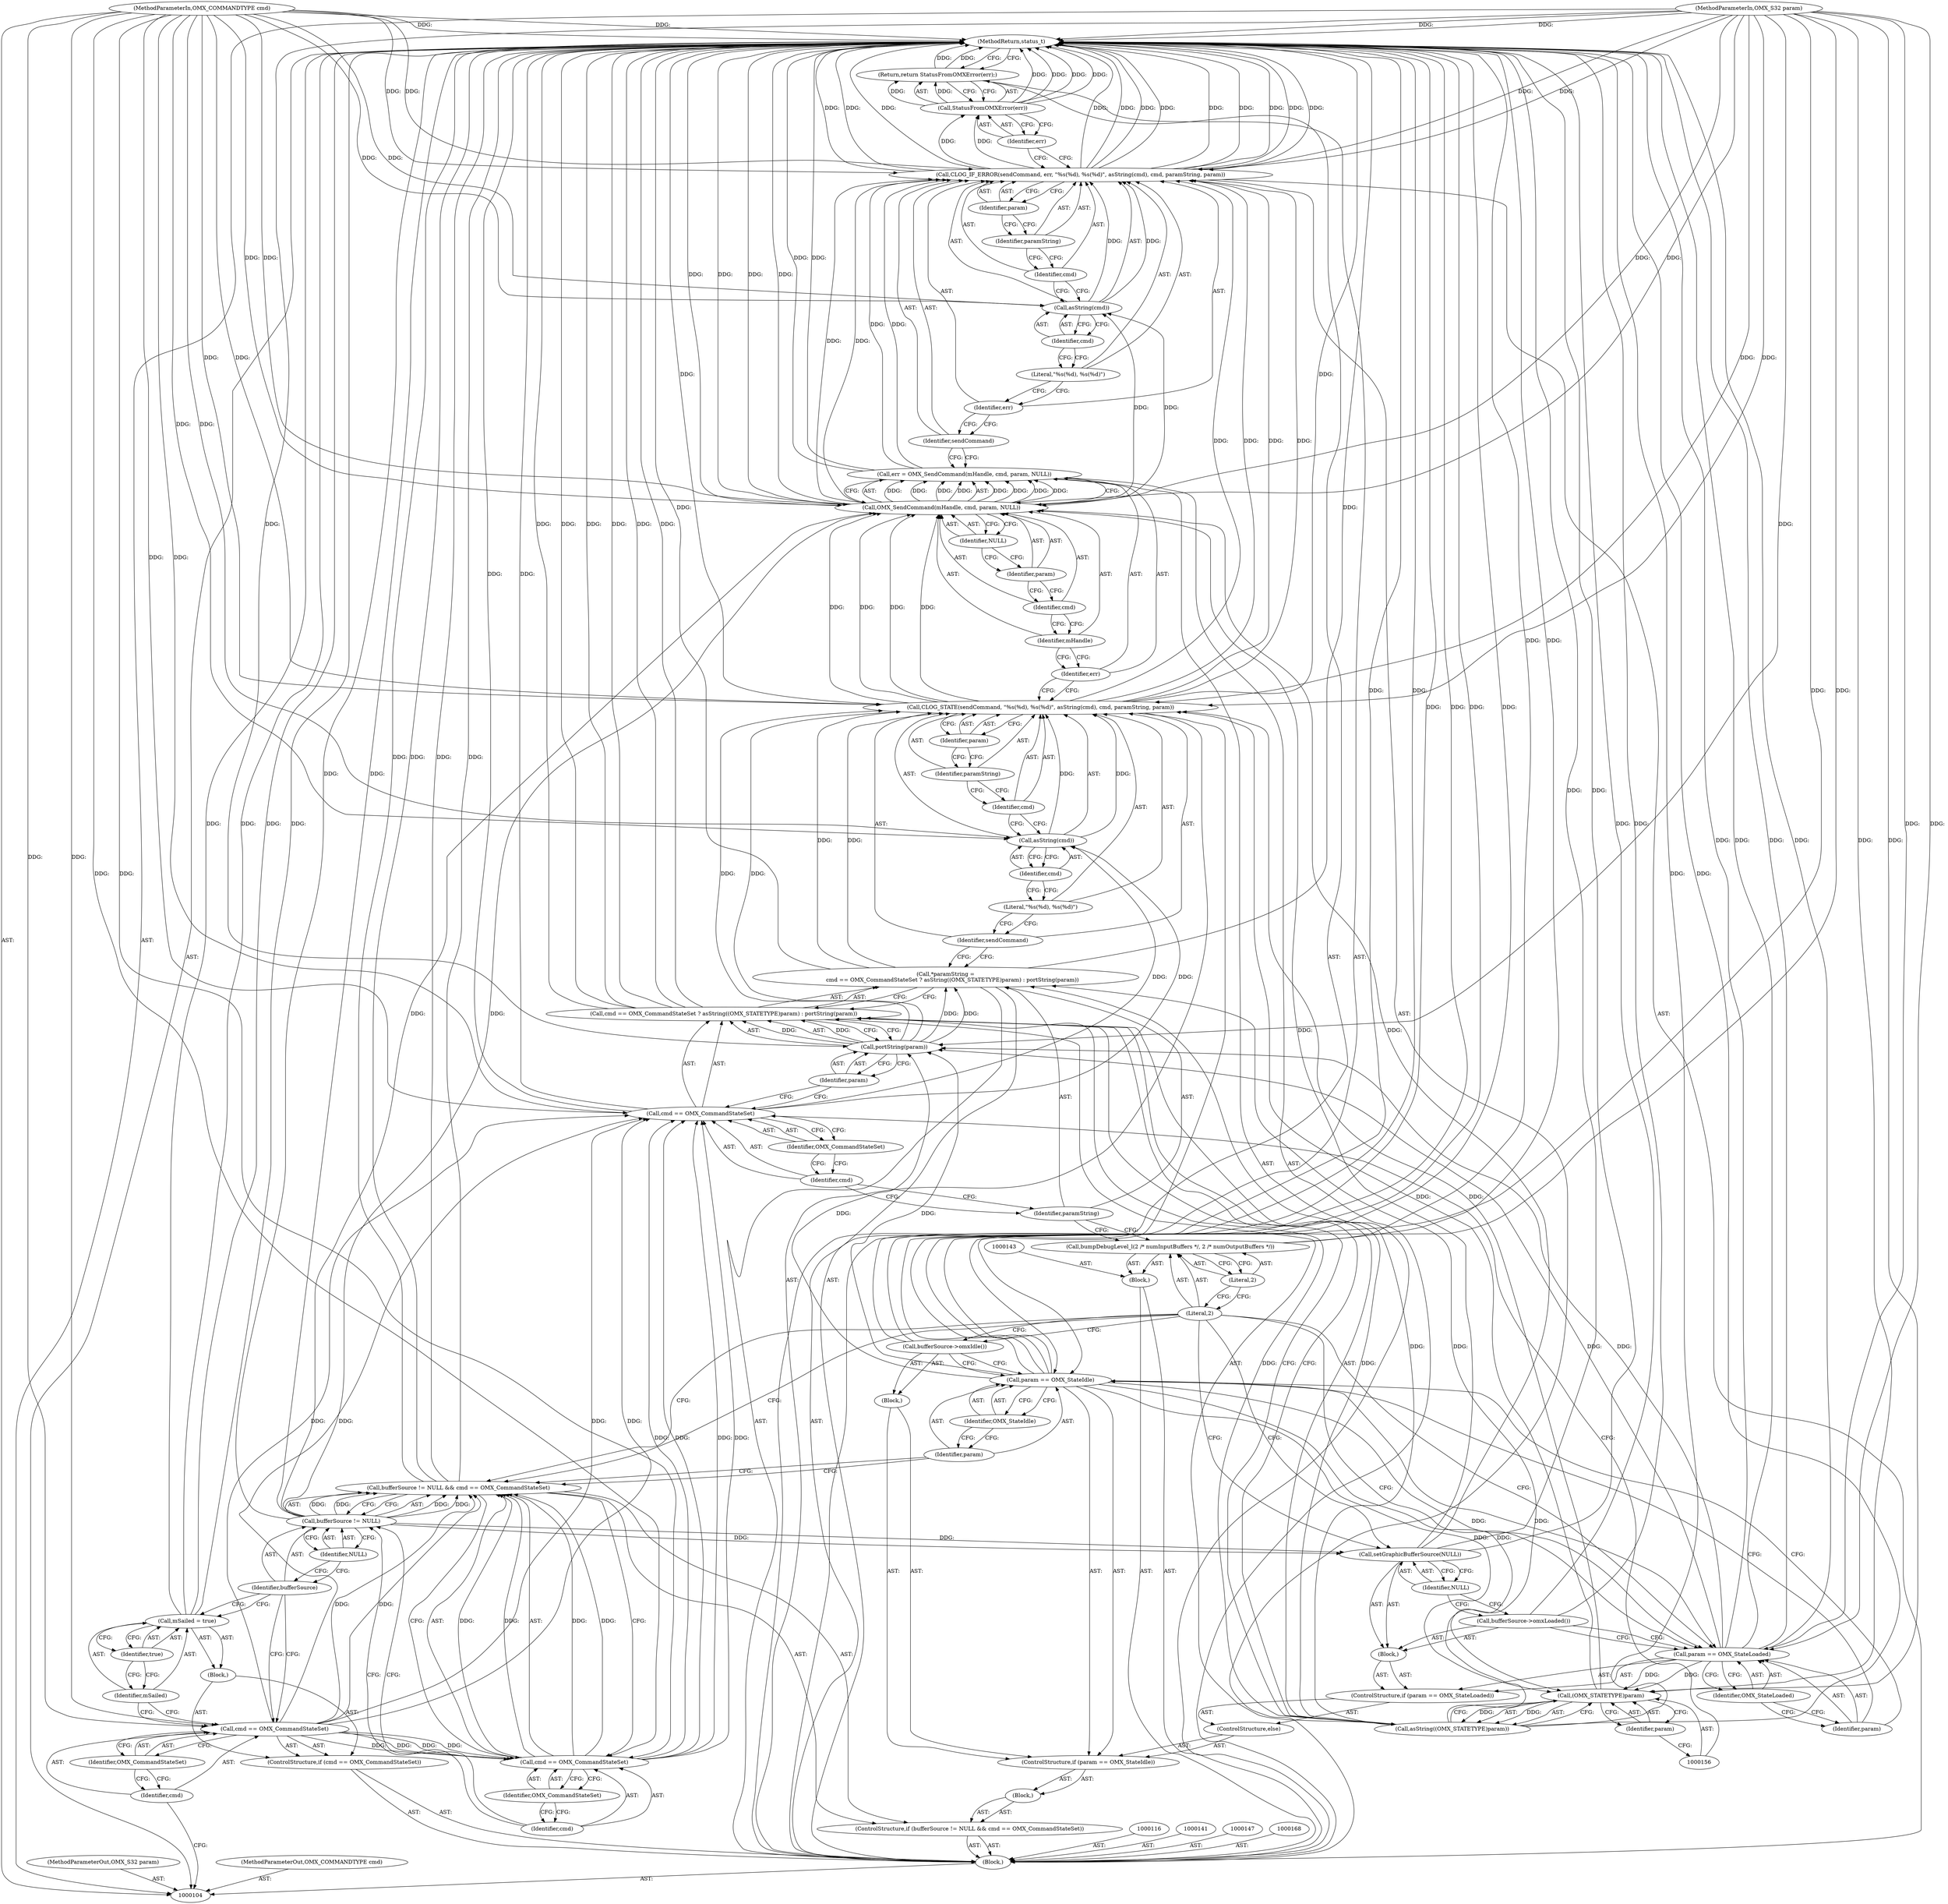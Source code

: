 digraph "0_Android_0f177948ae2640bfe4d70f8e4248e106406b3b0a_12" {
"1000188" [label="(MethodReturn,status_t)"];
"1000127" [label="(Call,param == OMX_StateIdle)"];
"1000128" [label="(Identifier,param)"];
"1000129" [label="(Identifier,OMX_StateIdle)"];
"1000130" [label="(Block,)"];
"1000126" [label="(ControlStructure,if (param == OMX_StateIdle))"];
"1000131" [label="(Call,bufferSource->omxIdle())"];
"1000134" [label="(Call,param == OMX_StateLoaded)"];
"1000135" [label="(Identifier,param)"];
"1000136" [label="(Identifier,OMX_StateLoaded)"];
"1000132" [label="(ControlStructure,else)"];
"1000137" [label="(Block,)"];
"1000133" [label="(ControlStructure,if (param == OMX_StateLoaded))"];
"1000138" [label="(Call,bufferSource->omxLoaded())"];
"1000139" [label="(Call,setGraphicBufferSource(NULL))"];
"1000140" [label="(Identifier,NULL)"];
"1000106" [label="(MethodParameterIn,OMX_S32 param)"];
"1000286" [label="(MethodParameterOut,OMX_S32 param)"];
"1000107" [label="(Block,)"];
"1000105" [label="(MethodParameterIn,OMX_COMMANDTYPE cmd)"];
"1000285" [label="(MethodParameterOut,OMX_COMMANDTYPE cmd)"];
"1000142" [label="(Block,)"];
"1000145" [label="(Literal,2)"];
"1000146" [label="(Literal,2)"];
"1000144" [label="(Call,bumpDebugLevel_l(2 /* numInputBuffers */, 2 /* numOutputBuffers */))"];
"1000148" [label="(Call,*paramString =\n        cmd == OMX_CommandStateSet ? asString((OMX_STATETYPE)param) : portString(param))"];
"1000149" [label="(Identifier,paramString)"];
"1000153" [label="(Identifier,OMX_CommandStateSet)"];
"1000154" [label="(Call,asString((OMX_STATETYPE)param))"];
"1000155" [label="(Call,(OMX_STATETYPE)param)"];
"1000157" [label="(Identifier,param)"];
"1000158" [label="(Call,portString(param))"];
"1000150" [label="(Call,cmd == OMX_CommandStateSet ? asString((OMX_STATETYPE)param) : portString(param))"];
"1000151" [label="(Call,cmd == OMX_CommandStateSet)"];
"1000152" [label="(Identifier,cmd)"];
"1000159" [label="(Identifier,param)"];
"1000161" [label="(Identifier,sendCommand)"];
"1000162" [label="(Literal,\"%s(%d), %s(%d)\")"];
"1000160" [label="(Call,CLOG_STATE(sendCommand, \"%s(%d), %s(%d)\", asString(cmd), cmd, paramString, param))"];
"1000163" [label="(Call,asString(cmd))"];
"1000164" [label="(Identifier,cmd)"];
"1000165" [label="(Identifier,cmd)"];
"1000166" [label="(Identifier,paramString)"];
"1000167" [label="(Identifier,param)"];
"1000169" [label="(Call,err = OMX_SendCommand(mHandle, cmd, param, NULL))"];
"1000170" [label="(Identifier,err)"];
"1000171" [label="(Call,OMX_SendCommand(mHandle, cmd, param, NULL))"];
"1000172" [label="(Identifier,mHandle)"];
"1000173" [label="(Identifier,cmd)"];
"1000174" [label="(Identifier,param)"];
"1000175" [label="(Identifier,NULL)"];
"1000111" [label="(Identifier,OMX_CommandStateSet)"];
"1000112" [label="(Block,)"];
"1000108" [label="(ControlStructure,if (cmd == OMX_CommandStateSet))"];
"1000109" [label="(Call,cmd == OMX_CommandStateSet)"];
"1000110" [label="(Identifier,cmd)"];
"1000177" [label="(Identifier,sendCommand)"];
"1000178" [label="(Identifier,err)"];
"1000179" [label="(Literal,\"%s(%d), %s(%d)\")"];
"1000176" [label="(Call,CLOG_IF_ERROR(sendCommand, err, \"%s(%d), %s(%d)\", asString(cmd), cmd, paramString, param))"];
"1000180" [label="(Call,asString(cmd))"];
"1000181" [label="(Identifier,cmd)"];
"1000182" [label="(Identifier,cmd)"];
"1000183" [label="(Identifier,paramString)"];
"1000184" [label="(Identifier,param)"];
"1000186" [label="(Call,StatusFromOMXError(err))"];
"1000187" [label="(Identifier,err)"];
"1000185" [label="(Return,return StatusFromOMXError(err);)"];
"1000115" [label="(Identifier,true)"];
"1000113" [label="(Call,mSailed = true)"];
"1000114" [label="(Identifier,mSailed)"];
"1000121" [label="(Identifier,NULL)"];
"1000122" [label="(Call,cmd == OMX_CommandStateSet)"];
"1000123" [label="(Identifier,cmd)"];
"1000124" [label="(Identifier,OMX_CommandStateSet)"];
"1000117" [label="(ControlStructure,if (bufferSource != NULL && cmd == OMX_CommandStateSet))"];
"1000125" [label="(Block,)"];
"1000118" [label="(Call,bufferSource != NULL && cmd == OMX_CommandStateSet)"];
"1000119" [label="(Call,bufferSource != NULL)"];
"1000120" [label="(Identifier,bufferSource)"];
"1000188" -> "1000104"  [label="AST: "];
"1000188" -> "1000185"  [label="CFG: "];
"1000176" -> "1000188"  [label="DDG: "];
"1000176" -> "1000188"  [label="DDG: "];
"1000176" -> "1000188"  [label="DDG: "];
"1000176" -> "1000188"  [label="DDG: "];
"1000176" -> "1000188"  [label="DDG: "];
"1000176" -> "1000188"  [label="DDG: "];
"1000186" -> "1000188"  [label="DDG: "];
"1000186" -> "1000188"  [label="DDG: "];
"1000150" -> "1000188"  [label="DDG: "];
"1000150" -> "1000188"  [label="DDG: "];
"1000150" -> "1000188"  [label="DDG: "];
"1000105" -> "1000188"  [label="DDG: "];
"1000139" -> "1000188"  [label="DDG: "];
"1000118" -> "1000188"  [label="DDG: "];
"1000118" -> "1000188"  [label="DDG: "];
"1000138" -> "1000188"  [label="DDG: "];
"1000131" -> "1000188"  [label="DDG: "];
"1000171" -> "1000188"  [label="DDG: "];
"1000171" -> "1000188"  [label="DDG: "];
"1000113" -> "1000188"  [label="DDG: "];
"1000113" -> "1000188"  [label="DDG: "];
"1000160" -> "1000188"  [label="DDG: "];
"1000127" -> "1000188"  [label="DDG: "];
"1000127" -> "1000188"  [label="DDG: "];
"1000154" -> "1000188"  [label="DDG: "];
"1000144" -> "1000188"  [label="DDG: "];
"1000134" -> "1000188"  [label="DDG: "];
"1000134" -> "1000188"  [label="DDG: "];
"1000151" -> "1000188"  [label="DDG: "];
"1000119" -> "1000188"  [label="DDG: "];
"1000169" -> "1000188"  [label="DDG: "];
"1000148" -> "1000188"  [label="DDG: "];
"1000106" -> "1000188"  [label="DDG: "];
"1000185" -> "1000188"  [label="DDG: "];
"1000127" -> "1000126"  [label="AST: "];
"1000127" -> "1000129"  [label="CFG: "];
"1000128" -> "1000127"  [label="AST: "];
"1000129" -> "1000127"  [label="AST: "];
"1000131" -> "1000127"  [label="CFG: "];
"1000135" -> "1000127"  [label="CFG: "];
"1000127" -> "1000188"  [label="DDG: "];
"1000127" -> "1000188"  [label="DDG: "];
"1000106" -> "1000127"  [label="DDG: "];
"1000127" -> "1000134"  [label="DDG: "];
"1000127" -> "1000155"  [label="DDG: "];
"1000127" -> "1000158"  [label="DDG: "];
"1000128" -> "1000127"  [label="AST: "];
"1000128" -> "1000118"  [label="CFG: "];
"1000129" -> "1000128"  [label="CFG: "];
"1000129" -> "1000127"  [label="AST: "];
"1000129" -> "1000128"  [label="CFG: "];
"1000127" -> "1000129"  [label="CFG: "];
"1000130" -> "1000126"  [label="AST: "];
"1000131" -> "1000130"  [label="AST: "];
"1000126" -> "1000125"  [label="AST: "];
"1000127" -> "1000126"  [label="AST: "];
"1000130" -> "1000126"  [label="AST: "];
"1000132" -> "1000126"  [label="AST: "];
"1000131" -> "1000130"  [label="AST: "];
"1000131" -> "1000127"  [label="CFG: "];
"1000145" -> "1000131"  [label="CFG: "];
"1000131" -> "1000188"  [label="DDG: "];
"1000134" -> "1000133"  [label="AST: "];
"1000134" -> "1000136"  [label="CFG: "];
"1000135" -> "1000134"  [label="AST: "];
"1000136" -> "1000134"  [label="AST: "];
"1000138" -> "1000134"  [label="CFG: "];
"1000145" -> "1000134"  [label="CFG: "];
"1000134" -> "1000188"  [label="DDG: "];
"1000134" -> "1000188"  [label="DDG: "];
"1000127" -> "1000134"  [label="DDG: "];
"1000106" -> "1000134"  [label="DDG: "];
"1000134" -> "1000155"  [label="DDG: "];
"1000134" -> "1000158"  [label="DDG: "];
"1000135" -> "1000134"  [label="AST: "];
"1000135" -> "1000127"  [label="CFG: "];
"1000136" -> "1000135"  [label="CFG: "];
"1000136" -> "1000134"  [label="AST: "];
"1000136" -> "1000135"  [label="CFG: "];
"1000134" -> "1000136"  [label="CFG: "];
"1000132" -> "1000126"  [label="AST: "];
"1000133" -> "1000132"  [label="AST: "];
"1000137" -> "1000133"  [label="AST: "];
"1000138" -> "1000137"  [label="AST: "];
"1000139" -> "1000137"  [label="AST: "];
"1000133" -> "1000132"  [label="AST: "];
"1000134" -> "1000133"  [label="AST: "];
"1000137" -> "1000133"  [label="AST: "];
"1000138" -> "1000137"  [label="AST: "];
"1000138" -> "1000134"  [label="CFG: "];
"1000140" -> "1000138"  [label="CFG: "];
"1000138" -> "1000188"  [label="DDG: "];
"1000139" -> "1000137"  [label="AST: "];
"1000139" -> "1000140"  [label="CFG: "];
"1000140" -> "1000139"  [label="AST: "];
"1000145" -> "1000139"  [label="CFG: "];
"1000139" -> "1000188"  [label="DDG: "];
"1000119" -> "1000139"  [label="DDG: "];
"1000139" -> "1000171"  [label="DDG: "];
"1000140" -> "1000139"  [label="AST: "];
"1000140" -> "1000138"  [label="CFG: "];
"1000139" -> "1000140"  [label="CFG: "];
"1000106" -> "1000104"  [label="AST: "];
"1000106" -> "1000188"  [label="DDG: "];
"1000106" -> "1000127"  [label="DDG: "];
"1000106" -> "1000134"  [label="DDG: "];
"1000106" -> "1000155"  [label="DDG: "];
"1000106" -> "1000158"  [label="DDG: "];
"1000106" -> "1000160"  [label="DDG: "];
"1000106" -> "1000171"  [label="DDG: "];
"1000106" -> "1000176"  [label="DDG: "];
"1000286" -> "1000104"  [label="AST: "];
"1000107" -> "1000104"  [label="AST: "];
"1000108" -> "1000107"  [label="AST: "];
"1000116" -> "1000107"  [label="AST: "];
"1000117" -> "1000107"  [label="AST: "];
"1000141" -> "1000107"  [label="AST: "];
"1000142" -> "1000107"  [label="AST: "];
"1000147" -> "1000107"  [label="AST: "];
"1000148" -> "1000107"  [label="AST: "];
"1000160" -> "1000107"  [label="AST: "];
"1000168" -> "1000107"  [label="AST: "];
"1000169" -> "1000107"  [label="AST: "];
"1000176" -> "1000107"  [label="AST: "];
"1000185" -> "1000107"  [label="AST: "];
"1000105" -> "1000104"  [label="AST: "];
"1000105" -> "1000188"  [label="DDG: "];
"1000105" -> "1000109"  [label="DDG: "];
"1000105" -> "1000122"  [label="DDG: "];
"1000105" -> "1000151"  [label="DDG: "];
"1000105" -> "1000163"  [label="DDG: "];
"1000105" -> "1000160"  [label="DDG: "];
"1000105" -> "1000171"  [label="DDG: "];
"1000105" -> "1000180"  [label="DDG: "];
"1000105" -> "1000176"  [label="DDG: "];
"1000285" -> "1000104"  [label="AST: "];
"1000142" -> "1000107"  [label="AST: "];
"1000143" -> "1000142"  [label="AST: "];
"1000144" -> "1000142"  [label="AST: "];
"1000145" -> "1000144"  [label="AST: "];
"1000145" -> "1000131"  [label="CFG: "];
"1000145" -> "1000139"  [label="CFG: "];
"1000145" -> "1000134"  [label="CFG: "];
"1000145" -> "1000118"  [label="CFG: "];
"1000146" -> "1000145"  [label="CFG: "];
"1000146" -> "1000144"  [label="AST: "];
"1000146" -> "1000145"  [label="CFG: "];
"1000144" -> "1000146"  [label="CFG: "];
"1000144" -> "1000142"  [label="AST: "];
"1000144" -> "1000146"  [label="CFG: "];
"1000145" -> "1000144"  [label="AST: "];
"1000146" -> "1000144"  [label="AST: "];
"1000149" -> "1000144"  [label="CFG: "];
"1000144" -> "1000188"  [label="DDG: "];
"1000148" -> "1000107"  [label="AST: "];
"1000148" -> "1000150"  [label="CFG: "];
"1000149" -> "1000148"  [label="AST: "];
"1000150" -> "1000148"  [label="AST: "];
"1000161" -> "1000148"  [label="CFG: "];
"1000148" -> "1000188"  [label="DDG: "];
"1000154" -> "1000148"  [label="DDG: "];
"1000158" -> "1000148"  [label="DDG: "];
"1000148" -> "1000160"  [label="DDG: "];
"1000149" -> "1000148"  [label="AST: "];
"1000149" -> "1000144"  [label="CFG: "];
"1000152" -> "1000149"  [label="CFG: "];
"1000153" -> "1000151"  [label="AST: "];
"1000153" -> "1000152"  [label="CFG: "];
"1000151" -> "1000153"  [label="CFG: "];
"1000154" -> "1000150"  [label="AST: "];
"1000154" -> "1000155"  [label="CFG: "];
"1000155" -> "1000154"  [label="AST: "];
"1000150" -> "1000154"  [label="CFG: "];
"1000154" -> "1000188"  [label="DDG: "];
"1000154" -> "1000148"  [label="DDG: "];
"1000154" -> "1000150"  [label="DDG: "];
"1000155" -> "1000154"  [label="DDG: "];
"1000155" -> "1000154"  [label="AST: "];
"1000155" -> "1000157"  [label="CFG: "];
"1000156" -> "1000155"  [label="AST: "];
"1000157" -> "1000155"  [label="AST: "];
"1000154" -> "1000155"  [label="CFG: "];
"1000155" -> "1000154"  [label="DDG: "];
"1000134" -> "1000155"  [label="DDG: "];
"1000127" -> "1000155"  [label="DDG: "];
"1000106" -> "1000155"  [label="DDG: "];
"1000155" -> "1000160"  [label="DDG: "];
"1000157" -> "1000155"  [label="AST: "];
"1000157" -> "1000156"  [label="CFG: "];
"1000155" -> "1000157"  [label="CFG: "];
"1000158" -> "1000150"  [label="AST: "];
"1000158" -> "1000159"  [label="CFG: "];
"1000159" -> "1000158"  [label="AST: "];
"1000150" -> "1000158"  [label="CFG: "];
"1000158" -> "1000148"  [label="DDG: "];
"1000158" -> "1000150"  [label="DDG: "];
"1000134" -> "1000158"  [label="DDG: "];
"1000127" -> "1000158"  [label="DDG: "];
"1000106" -> "1000158"  [label="DDG: "];
"1000158" -> "1000160"  [label="DDG: "];
"1000150" -> "1000148"  [label="AST: "];
"1000150" -> "1000154"  [label="CFG: "];
"1000150" -> "1000158"  [label="CFG: "];
"1000151" -> "1000150"  [label="AST: "];
"1000154" -> "1000150"  [label="AST: "];
"1000158" -> "1000150"  [label="AST: "];
"1000148" -> "1000150"  [label="CFG: "];
"1000150" -> "1000188"  [label="DDG: "];
"1000150" -> "1000188"  [label="DDG: "];
"1000150" -> "1000188"  [label="DDG: "];
"1000154" -> "1000150"  [label="DDG: "];
"1000158" -> "1000150"  [label="DDG: "];
"1000151" -> "1000150"  [label="AST: "];
"1000151" -> "1000153"  [label="CFG: "];
"1000152" -> "1000151"  [label="AST: "];
"1000153" -> "1000151"  [label="AST: "];
"1000156" -> "1000151"  [label="CFG: "];
"1000159" -> "1000151"  [label="CFG: "];
"1000151" -> "1000188"  [label="DDG: "];
"1000122" -> "1000151"  [label="DDG: "];
"1000122" -> "1000151"  [label="DDG: "];
"1000109" -> "1000151"  [label="DDG: "];
"1000109" -> "1000151"  [label="DDG: "];
"1000105" -> "1000151"  [label="DDG: "];
"1000151" -> "1000163"  [label="DDG: "];
"1000152" -> "1000151"  [label="AST: "];
"1000152" -> "1000149"  [label="CFG: "];
"1000153" -> "1000152"  [label="CFG: "];
"1000159" -> "1000158"  [label="AST: "];
"1000159" -> "1000151"  [label="CFG: "];
"1000158" -> "1000159"  [label="CFG: "];
"1000161" -> "1000160"  [label="AST: "];
"1000161" -> "1000148"  [label="CFG: "];
"1000162" -> "1000161"  [label="CFG: "];
"1000162" -> "1000160"  [label="AST: "];
"1000162" -> "1000161"  [label="CFG: "];
"1000164" -> "1000162"  [label="CFG: "];
"1000160" -> "1000107"  [label="AST: "];
"1000160" -> "1000167"  [label="CFG: "];
"1000161" -> "1000160"  [label="AST: "];
"1000162" -> "1000160"  [label="AST: "];
"1000163" -> "1000160"  [label="AST: "];
"1000165" -> "1000160"  [label="AST: "];
"1000166" -> "1000160"  [label="AST: "];
"1000167" -> "1000160"  [label="AST: "];
"1000170" -> "1000160"  [label="CFG: "];
"1000160" -> "1000188"  [label="DDG: "];
"1000163" -> "1000160"  [label="DDG: "];
"1000105" -> "1000160"  [label="DDG: "];
"1000148" -> "1000160"  [label="DDG: "];
"1000158" -> "1000160"  [label="DDG: "];
"1000155" -> "1000160"  [label="DDG: "];
"1000106" -> "1000160"  [label="DDG: "];
"1000160" -> "1000171"  [label="DDG: "];
"1000160" -> "1000171"  [label="DDG: "];
"1000160" -> "1000176"  [label="DDG: "];
"1000160" -> "1000176"  [label="DDG: "];
"1000163" -> "1000160"  [label="AST: "];
"1000163" -> "1000164"  [label="CFG: "];
"1000164" -> "1000163"  [label="AST: "];
"1000165" -> "1000163"  [label="CFG: "];
"1000163" -> "1000160"  [label="DDG: "];
"1000151" -> "1000163"  [label="DDG: "];
"1000105" -> "1000163"  [label="DDG: "];
"1000164" -> "1000163"  [label="AST: "];
"1000164" -> "1000162"  [label="CFG: "];
"1000163" -> "1000164"  [label="CFG: "];
"1000165" -> "1000160"  [label="AST: "];
"1000165" -> "1000163"  [label="CFG: "];
"1000166" -> "1000165"  [label="CFG: "];
"1000166" -> "1000160"  [label="AST: "];
"1000166" -> "1000165"  [label="CFG: "];
"1000167" -> "1000166"  [label="CFG: "];
"1000167" -> "1000160"  [label="AST: "];
"1000167" -> "1000166"  [label="CFG: "];
"1000160" -> "1000167"  [label="CFG: "];
"1000169" -> "1000107"  [label="AST: "];
"1000169" -> "1000171"  [label="CFG: "];
"1000170" -> "1000169"  [label="AST: "];
"1000171" -> "1000169"  [label="AST: "];
"1000177" -> "1000169"  [label="CFG: "];
"1000169" -> "1000188"  [label="DDG: "];
"1000171" -> "1000169"  [label="DDG: "];
"1000171" -> "1000169"  [label="DDG: "];
"1000171" -> "1000169"  [label="DDG: "];
"1000171" -> "1000169"  [label="DDG: "];
"1000169" -> "1000176"  [label="DDG: "];
"1000170" -> "1000169"  [label="AST: "];
"1000170" -> "1000160"  [label="CFG: "];
"1000172" -> "1000170"  [label="CFG: "];
"1000171" -> "1000169"  [label="AST: "];
"1000171" -> "1000175"  [label="CFG: "];
"1000172" -> "1000171"  [label="AST: "];
"1000173" -> "1000171"  [label="AST: "];
"1000174" -> "1000171"  [label="AST: "];
"1000175" -> "1000171"  [label="AST: "];
"1000169" -> "1000171"  [label="CFG: "];
"1000171" -> "1000188"  [label="DDG: "];
"1000171" -> "1000188"  [label="DDG: "];
"1000171" -> "1000169"  [label="DDG: "];
"1000171" -> "1000169"  [label="DDG: "];
"1000171" -> "1000169"  [label="DDG: "];
"1000171" -> "1000169"  [label="DDG: "];
"1000160" -> "1000171"  [label="DDG: "];
"1000160" -> "1000171"  [label="DDG: "];
"1000105" -> "1000171"  [label="DDG: "];
"1000106" -> "1000171"  [label="DDG: "];
"1000139" -> "1000171"  [label="DDG: "];
"1000119" -> "1000171"  [label="DDG: "];
"1000171" -> "1000180"  [label="DDG: "];
"1000171" -> "1000176"  [label="DDG: "];
"1000172" -> "1000171"  [label="AST: "];
"1000172" -> "1000170"  [label="CFG: "];
"1000173" -> "1000172"  [label="CFG: "];
"1000173" -> "1000171"  [label="AST: "];
"1000173" -> "1000172"  [label="CFG: "];
"1000174" -> "1000173"  [label="CFG: "];
"1000174" -> "1000171"  [label="AST: "];
"1000174" -> "1000173"  [label="CFG: "];
"1000175" -> "1000174"  [label="CFG: "];
"1000175" -> "1000171"  [label="AST: "];
"1000175" -> "1000174"  [label="CFG: "];
"1000171" -> "1000175"  [label="CFG: "];
"1000111" -> "1000109"  [label="AST: "];
"1000111" -> "1000110"  [label="CFG: "];
"1000109" -> "1000111"  [label="CFG: "];
"1000112" -> "1000108"  [label="AST: "];
"1000113" -> "1000112"  [label="AST: "];
"1000108" -> "1000107"  [label="AST: "];
"1000109" -> "1000108"  [label="AST: "];
"1000112" -> "1000108"  [label="AST: "];
"1000109" -> "1000108"  [label="AST: "];
"1000109" -> "1000111"  [label="CFG: "];
"1000110" -> "1000109"  [label="AST: "];
"1000111" -> "1000109"  [label="AST: "];
"1000114" -> "1000109"  [label="CFG: "];
"1000120" -> "1000109"  [label="CFG: "];
"1000105" -> "1000109"  [label="DDG: "];
"1000109" -> "1000118"  [label="DDG: "];
"1000109" -> "1000122"  [label="DDG: "];
"1000109" -> "1000122"  [label="DDG: "];
"1000109" -> "1000151"  [label="DDG: "];
"1000109" -> "1000151"  [label="DDG: "];
"1000110" -> "1000109"  [label="AST: "];
"1000110" -> "1000104"  [label="CFG: "];
"1000111" -> "1000110"  [label="CFG: "];
"1000177" -> "1000176"  [label="AST: "];
"1000177" -> "1000169"  [label="CFG: "];
"1000178" -> "1000177"  [label="CFG: "];
"1000178" -> "1000176"  [label="AST: "];
"1000178" -> "1000177"  [label="CFG: "];
"1000179" -> "1000178"  [label="CFG: "];
"1000179" -> "1000176"  [label="AST: "];
"1000179" -> "1000178"  [label="CFG: "];
"1000181" -> "1000179"  [label="CFG: "];
"1000176" -> "1000107"  [label="AST: "];
"1000176" -> "1000184"  [label="CFG: "];
"1000177" -> "1000176"  [label="AST: "];
"1000178" -> "1000176"  [label="AST: "];
"1000179" -> "1000176"  [label="AST: "];
"1000180" -> "1000176"  [label="AST: "];
"1000182" -> "1000176"  [label="AST: "];
"1000183" -> "1000176"  [label="AST: "];
"1000184" -> "1000176"  [label="AST: "];
"1000187" -> "1000176"  [label="CFG: "];
"1000176" -> "1000188"  [label="DDG: "];
"1000176" -> "1000188"  [label="DDG: "];
"1000176" -> "1000188"  [label="DDG: "];
"1000176" -> "1000188"  [label="DDG: "];
"1000176" -> "1000188"  [label="DDG: "];
"1000176" -> "1000188"  [label="DDG: "];
"1000160" -> "1000176"  [label="DDG: "];
"1000160" -> "1000176"  [label="DDG: "];
"1000169" -> "1000176"  [label="DDG: "];
"1000180" -> "1000176"  [label="DDG: "];
"1000105" -> "1000176"  [label="DDG: "];
"1000171" -> "1000176"  [label="DDG: "];
"1000106" -> "1000176"  [label="DDG: "];
"1000176" -> "1000186"  [label="DDG: "];
"1000180" -> "1000176"  [label="AST: "];
"1000180" -> "1000181"  [label="CFG: "];
"1000181" -> "1000180"  [label="AST: "];
"1000182" -> "1000180"  [label="CFG: "];
"1000180" -> "1000176"  [label="DDG: "];
"1000171" -> "1000180"  [label="DDG: "];
"1000105" -> "1000180"  [label="DDG: "];
"1000181" -> "1000180"  [label="AST: "];
"1000181" -> "1000179"  [label="CFG: "];
"1000180" -> "1000181"  [label="CFG: "];
"1000182" -> "1000176"  [label="AST: "];
"1000182" -> "1000180"  [label="CFG: "];
"1000183" -> "1000182"  [label="CFG: "];
"1000183" -> "1000176"  [label="AST: "];
"1000183" -> "1000182"  [label="CFG: "];
"1000184" -> "1000183"  [label="CFG: "];
"1000184" -> "1000176"  [label="AST: "];
"1000184" -> "1000183"  [label="CFG: "];
"1000176" -> "1000184"  [label="CFG: "];
"1000186" -> "1000185"  [label="AST: "];
"1000186" -> "1000187"  [label="CFG: "];
"1000187" -> "1000186"  [label="AST: "];
"1000185" -> "1000186"  [label="CFG: "];
"1000186" -> "1000188"  [label="DDG: "];
"1000186" -> "1000188"  [label="DDG: "];
"1000186" -> "1000185"  [label="DDG: "];
"1000176" -> "1000186"  [label="DDG: "];
"1000187" -> "1000186"  [label="AST: "];
"1000187" -> "1000176"  [label="CFG: "];
"1000186" -> "1000187"  [label="CFG: "];
"1000185" -> "1000107"  [label="AST: "];
"1000185" -> "1000186"  [label="CFG: "];
"1000186" -> "1000185"  [label="AST: "];
"1000188" -> "1000185"  [label="CFG: "];
"1000185" -> "1000188"  [label="DDG: "];
"1000186" -> "1000185"  [label="DDG: "];
"1000115" -> "1000113"  [label="AST: "];
"1000115" -> "1000114"  [label="CFG: "];
"1000113" -> "1000115"  [label="CFG: "];
"1000113" -> "1000112"  [label="AST: "];
"1000113" -> "1000115"  [label="CFG: "];
"1000114" -> "1000113"  [label="AST: "];
"1000115" -> "1000113"  [label="AST: "];
"1000120" -> "1000113"  [label="CFG: "];
"1000113" -> "1000188"  [label="DDG: "];
"1000113" -> "1000188"  [label="DDG: "];
"1000114" -> "1000113"  [label="AST: "];
"1000114" -> "1000109"  [label="CFG: "];
"1000115" -> "1000114"  [label="CFG: "];
"1000121" -> "1000119"  [label="AST: "];
"1000121" -> "1000120"  [label="CFG: "];
"1000119" -> "1000121"  [label="CFG: "];
"1000122" -> "1000118"  [label="AST: "];
"1000122" -> "1000124"  [label="CFG: "];
"1000123" -> "1000122"  [label="AST: "];
"1000124" -> "1000122"  [label="AST: "];
"1000118" -> "1000122"  [label="CFG: "];
"1000122" -> "1000118"  [label="DDG: "];
"1000122" -> "1000118"  [label="DDG: "];
"1000109" -> "1000122"  [label="DDG: "];
"1000109" -> "1000122"  [label="DDG: "];
"1000105" -> "1000122"  [label="DDG: "];
"1000122" -> "1000151"  [label="DDG: "];
"1000122" -> "1000151"  [label="DDG: "];
"1000123" -> "1000122"  [label="AST: "];
"1000123" -> "1000119"  [label="CFG: "];
"1000124" -> "1000123"  [label="CFG: "];
"1000124" -> "1000122"  [label="AST: "];
"1000124" -> "1000123"  [label="CFG: "];
"1000122" -> "1000124"  [label="CFG: "];
"1000117" -> "1000107"  [label="AST: "];
"1000118" -> "1000117"  [label="AST: "];
"1000125" -> "1000117"  [label="AST: "];
"1000125" -> "1000117"  [label="AST: "];
"1000126" -> "1000125"  [label="AST: "];
"1000118" -> "1000117"  [label="AST: "];
"1000118" -> "1000119"  [label="CFG: "];
"1000118" -> "1000122"  [label="CFG: "];
"1000119" -> "1000118"  [label="AST: "];
"1000122" -> "1000118"  [label="AST: "];
"1000128" -> "1000118"  [label="CFG: "];
"1000145" -> "1000118"  [label="CFG: "];
"1000118" -> "1000188"  [label="DDG: "];
"1000118" -> "1000188"  [label="DDG: "];
"1000119" -> "1000118"  [label="DDG: "];
"1000119" -> "1000118"  [label="DDG: "];
"1000122" -> "1000118"  [label="DDG: "];
"1000122" -> "1000118"  [label="DDG: "];
"1000109" -> "1000118"  [label="DDG: "];
"1000119" -> "1000118"  [label="AST: "];
"1000119" -> "1000121"  [label="CFG: "];
"1000120" -> "1000119"  [label="AST: "];
"1000121" -> "1000119"  [label="AST: "];
"1000123" -> "1000119"  [label="CFG: "];
"1000118" -> "1000119"  [label="CFG: "];
"1000119" -> "1000188"  [label="DDG: "];
"1000119" -> "1000118"  [label="DDG: "];
"1000119" -> "1000118"  [label="DDG: "];
"1000119" -> "1000139"  [label="DDG: "];
"1000119" -> "1000171"  [label="DDG: "];
"1000120" -> "1000119"  [label="AST: "];
"1000120" -> "1000113"  [label="CFG: "];
"1000120" -> "1000109"  [label="CFG: "];
"1000121" -> "1000120"  [label="CFG: "];
}
